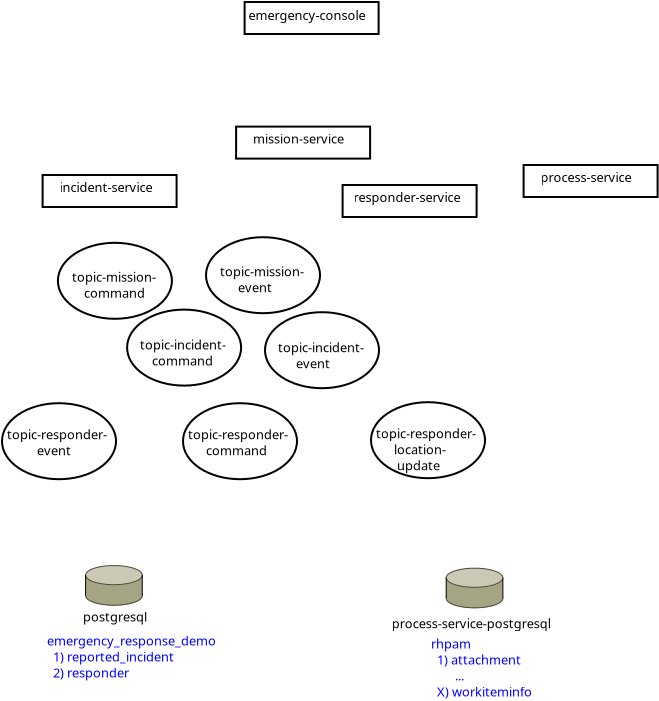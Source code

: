 <?xml version="1.0" encoding="UTF-8"?>
<dia:diagram xmlns:dia="http://www.lysator.liu.se/~alla/dia/">
  <dia:layer name="db_components" visible="true">
    <dia:object type="Cisco - Relational Database" version="1" id="O0">
      <dia:attribute name="obj_pos">
        <dia:point val="7.175,13.8"/>
      </dia:attribute>
      <dia:attribute name="obj_bb">
        <dia:rectangle val="7.175,13.8;10.025,15.8"/>
      </dia:attribute>
      <dia:attribute name="meta">
        <dia:composite type="dict"/>
      </dia:attribute>
      <dia:attribute name="elem_corner">
        <dia:point val="7.175,13.8"/>
      </dia:attribute>
      <dia:attribute name="elem_width">
        <dia:real val="2.849"/>
      </dia:attribute>
      <dia:attribute name="elem_height">
        <dia:real val="2.0"/>
      </dia:attribute>
      <dia:attribute name="line_width">
        <dia:real val="0.1"/>
      </dia:attribute>
      <dia:attribute name="line_colour">
        <dia:color val="#000000"/>
      </dia:attribute>
      <dia:attribute name="fill_colour">
        <dia:color val="#ffffff"/>
      </dia:attribute>
      <dia:attribute name="show_background">
        <dia:boolean val="true"/>
      </dia:attribute>
      <dia:attribute name="line_style">
        <dia:enum val="0"/>
        <dia:real val="1"/>
      </dia:attribute>
      <dia:attribute name="flip_horizontal">
        <dia:boolean val="false"/>
      </dia:attribute>
      <dia:attribute name="flip_vertical">
        <dia:boolean val="false"/>
      </dia:attribute>
      <dia:attribute name="subscale">
        <dia:real val="1"/>
      </dia:attribute>
    </dia:object>
    <dia:object type="Standard - Text" version="1" id="O1">
      <dia:attribute name="obj_pos">
        <dia:point val="7.05,16.6"/>
      </dia:attribute>
      <dia:attribute name="obj_bb">
        <dia:rectangle val="7.05,16.005;10.4,16.753"/>
      </dia:attribute>
      <dia:attribute name="text">
        <dia:composite type="text">
          <dia:attribute name="string">
            <dia:string>#postgresql#</dia:string>
          </dia:attribute>
          <dia:attribute name="font">
            <dia:font family="sans" style="0" name="Helvetica"/>
          </dia:attribute>
          <dia:attribute name="height">
            <dia:real val="0.8"/>
          </dia:attribute>
          <dia:attribute name="pos">
            <dia:point val="7.05,16.6"/>
          </dia:attribute>
          <dia:attribute name="color">
            <dia:color val="#000000"/>
          </dia:attribute>
          <dia:attribute name="alignment">
            <dia:enum val="0"/>
          </dia:attribute>
        </dia:composite>
      </dia:attribute>
      <dia:attribute name="valign">
        <dia:enum val="3"/>
      </dia:attribute>
    </dia:object>
    <dia:object type="Cisco - Relational Database" version="1" id="O2">
      <dia:attribute name="obj_pos">
        <dia:point val="25.205,13.931"/>
      </dia:attribute>
      <dia:attribute name="obj_bb">
        <dia:rectangle val="25.205,13.93;28.055,15.931"/>
      </dia:attribute>
      <dia:attribute name="meta">
        <dia:composite type="dict"/>
      </dia:attribute>
      <dia:attribute name="elem_corner">
        <dia:point val="25.205,13.931"/>
      </dia:attribute>
      <dia:attribute name="elem_width">
        <dia:real val="2.849"/>
      </dia:attribute>
      <dia:attribute name="elem_height">
        <dia:real val="2.0"/>
      </dia:attribute>
      <dia:attribute name="line_width">
        <dia:real val="0.1"/>
      </dia:attribute>
      <dia:attribute name="line_colour">
        <dia:color val="#000000"/>
      </dia:attribute>
      <dia:attribute name="fill_colour">
        <dia:color val="#ffffff"/>
      </dia:attribute>
      <dia:attribute name="show_background">
        <dia:boolean val="true"/>
      </dia:attribute>
      <dia:attribute name="line_style">
        <dia:enum val="0"/>
        <dia:real val="1"/>
      </dia:attribute>
      <dia:attribute name="flip_horizontal">
        <dia:boolean val="false"/>
      </dia:attribute>
      <dia:attribute name="flip_vertical">
        <dia:boolean val="false"/>
      </dia:attribute>
      <dia:attribute name="subscale">
        <dia:real val="1"/>
      </dia:attribute>
    </dia:object>
    <dia:object type="Standard - Text" version="1" id="O3">
      <dia:attribute name="obj_pos">
        <dia:point val="22.48,16.93"/>
      </dia:attribute>
      <dia:attribute name="obj_bb">
        <dia:rectangle val="22.48,16.335;31.045,17.083"/>
      </dia:attribute>
      <dia:attribute name="text">
        <dia:composite type="text">
          <dia:attribute name="string">
            <dia:string>#process-service-postgresql#</dia:string>
          </dia:attribute>
          <dia:attribute name="font">
            <dia:font family="sans" style="0" name="Helvetica"/>
          </dia:attribute>
          <dia:attribute name="height">
            <dia:real val="0.8"/>
          </dia:attribute>
          <dia:attribute name="pos">
            <dia:point val="22.48,16.93"/>
          </dia:attribute>
          <dia:attribute name="color">
            <dia:color val="#000000"/>
          </dia:attribute>
          <dia:attribute name="alignment">
            <dia:enum val="0"/>
          </dia:attribute>
        </dia:composite>
      </dia:attribute>
      <dia:attribute name="valign">
        <dia:enum val="3"/>
      </dia:attribute>
    </dia:object>
  </dia:layer>
  <dia:layer name="db_contents" visible="true">
    <dia:object type="Standard - Text" version="1" id="O4">
      <dia:attribute name="obj_pos">
        <dia:point val="5.25,17.8"/>
      </dia:attribute>
      <dia:attribute name="obj_bb">
        <dia:rectangle val="5.25,17.205;14.22,19.552"/>
      </dia:attribute>
      <dia:attribute name="text">
        <dia:composite type="text">
          <dia:attribute name="string">
            <dia:string>#emergency_response_demo
  1) reported_incident
  2) responder#</dia:string>
          </dia:attribute>
          <dia:attribute name="font">
            <dia:font family="sans" style="0" name="Helvetica"/>
          </dia:attribute>
          <dia:attribute name="height">
            <dia:real val="0.8"/>
          </dia:attribute>
          <dia:attribute name="pos">
            <dia:point val="5.25,17.8"/>
          </dia:attribute>
          <dia:attribute name="color">
            <dia:color val="#0000ff"/>
          </dia:attribute>
          <dia:attribute name="alignment">
            <dia:enum val="0"/>
          </dia:attribute>
        </dia:composite>
      </dia:attribute>
      <dia:attribute name="valign">
        <dia:enum val="3"/>
      </dia:attribute>
    </dia:object>
    <dia:object type="Standard - Text" version="1" id="O5">
      <dia:attribute name="obj_pos">
        <dia:point val="24.45,17.95"/>
      </dia:attribute>
      <dia:attribute name="obj_bb">
        <dia:rectangle val="24.45,17.355;29.938,20.503"/>
      </dia:attribute>
      <dia:attribute name="text">
        <dia:composite type="text">
          <dia:attribute name="string">
            <dia:string>#rhpam
  1) attachment
        ...
  X) workiteminfo#</dia:string>
          </dia:attribute>
          <dia:attribute name="font">
            <dia:font family="sans" style="0" name="Helvetica"/>
          </dia:attribute>
          <dia:attribute name="height">
            <dia:real val="0.8"/>
          </dia:attribute>
          <dia:attribute name="pos">
            <dia:point val="24.45,17.95"/>
          </dia:attribute>
          <dia:attribute name="color">
            <dia:color val="#0000ff"/>
          </dia:attribute>
          <dia:attribute name="alignment">
            <dia:enum val="0"/>
          </dia:attribute>
        </dia:composite>
      </dia:attribute>
      <dia:attribute name="valign">
        <dia:enum val="3"/>
      </dia:attribute>
    </dia:object>
  </dia:layer>
  <dia:layer name="kafka-cluster" visible="true">
    <dia:object type="Standard - Ellipse" version="0" id="O6">
      <dia:attribute name="obj_pos">
        <dia:point val="9.25,1.003"/>
      </dia:attribute>
      <dia:attribute name="obj_bb">
        <dia:rectangle val="9.2,0.953;15,4.853"/>
      </dia:attribute>
      <dia:attribute name="elem_corner">
        <dia:point val="9.25,1.003"/>
      </dia:attribute>
      <dia:attribute name="elem_width">
        <dia:real val="5.7"/>
      </dia:attribute>
      <dia:attribute name="elem_height">
        <dia:real val="3.8"/>
      </dia:attribute>
    </dia:object>
    <dia:object type="Standard - Text" version="1" id="O7">
      <dia:attribute name="obj_pos">
        <dia:point val="9.9,3.003"/>
      </dia:attribute>
      <dia:attribute name="obj_bb">
        <dia:rectangle val="9.9,2.408;14.51,3.955"/>
      </dia:attribute>
      <dia:attribute name="text">
        <dia:composite type="text">
          <dia:attribute name="string">
            <dia:string>#topic-incident-
    command#</dia:string>
          </dia:attribute>
          <dia:attribute name="font">
            <dia:font family="sans" style="0" name="Helvetica"/>
          </dia:attribute>
          <dia:attribute name="height">
            <dia:real val="0.8"/>
          </dia:attribute>
          <dia:attribute name="pos">
            <dia:point val="9.9,3.003"/>
          </dia:attribute>
          <dia:attribute name="color">
            <dia:color val="#000000"/>
          </dia:attribute>
          <dia:attribute name="alignment">
            <dia:enum val="0"/>
          </dia:attribute>
        </dia:composite>
      </dia:attribute>
      <dia:attribute name="valign">
        <dia:enum val="3"/>
      </dia:attribute>
    </dia:object>
    <dia:object type="Standard - Ellipse" version="0" id="O8">
      <dia:attribute name="obj_pos">
        <dia:point val="16.145,1.133"/>
      </dia:attribute>
      <dia:attribute name="obj_bb">
        <dia:rectangle val="16.095,1.083;21.895,4.983"/>
      </dia:attribute>
      <dia:attribute name="elem_corner">
        <dia:point val="16.145,1.133"/>
      </dia:attribute>
      <dia:attribute name="elem_width">
        <dia:real val="5.7"/>
      </dia:attribute>
      <dia:attribute name="elem_height">
        <dia:real val="3.8"/>
      </dia:attribute>
    </dia:object>
    <dia:object type="Standard - Text" version="1" id="O9">
      <dia:attribute name="obj_pos">
        <dia:point val="16.795,3.133"/>
      </dia:attribute>
      <dia:attribute name="obj_bb">
        <dia:rectangle val="16.795,2.538;21.405,4.085"/>
      </dia:attribute>
      <dia:attribute name="text">
        <dia:composite type="text">
          <dia:attribute name="string">
            <dia:string>#topic-incident-
      event#</dia:string>
          </dia:attribute>
          <dia:attribute name="font">
            <dia:font family="sans" style="0" name="Helvetica"/>
          </dia:attribute>
          <dia:attribute name="height">
            <dia:real val="0.8"/>
          </dia:attribute>
          <dia:attribute name="pos">
            <dia:point val="16.795,3.133"/>
          </dia:attribute>
          <dia:attribute name="color">
            <dia:color val="#000000"/>
          </dia:attribute>
          <dia:attribute name="alignment">
            <dia:enum val="0"/>
          </dia:attribute>
        </dia:composite>
      </dia:attribute>
      <dia:attribute name="valign">
        <dia:enum val="3"/>
      </dia:attribute>
    </dia:object>
    <dia:object type="Standard - Ellipse" version="0" id="O10">
      <dia:attribute name="obj_pos">
        <dia:point val="5.79,-2.337"/>
      </dia:attribute>
      <dia:attribute name="obj_bb">
        <dia:rectangle val="5.74,-2.387;11.54,1.513"/>
      </dia:attribute>
      <dia:attribute name="elem_corner">
        <dia:point val="5.79,-2.337"/>
      </dia:attribute>
      <dia:attribute name="elem_width">
        <dia:real val="5.7"/>
      </dia:attribute>
      <dia:attribute name="elem_height">
        <dia:real val="3.8"/>
      </dia:attribute>
    </dia:object>
    <dia:object type="Standard - Text" version="1" id="O11">
      <dia:attribute name="obj_pos">
        <dia:point val="6.49,-0.387"/>
      </dia:attribute>
      <dia:attribute name="obj_bb">
        <dia:rectangle val="6.49,-0.982;10.97,0.565"/>
      </dia:attribute>
      <dia:attribute name="text">
        <dia:composite type="text">
          <dia:attribute name="string">
            <dia:string>#topic-mission-
    command#</dia:string>
          </dia:attribute>
          <dia:attribute name="font">
            <dia:font family="sans" style="0" name="Helvetica"/>
          </dia:attribute>
          <dia:attribute name="height">
            <dia:real val="0.8"/>
          </dia:attribute>
          <dia:attribute name="pos">
            <dia:point val="6.49,-0.387"/>
          </dia:attribute>
          <dia:attribute name="color">
            <dia:color val="#000000"/>
          </dia:attribute>
          <dia:attribute name="alignment">
            <dia:enum val="0"/>
          </dia:attribute>
        </dia:composite>
      </dia:attribute>
      <dia:attribute name="valign">
        <dia:enum val="3"/>
      </dia:attribute>
    </dia:object>
    <dia:object type="Standard - Ellipse" version="0" id="O12">
      <dia:attribute name="obj_pos">
        <dia:point val="13.195,-2.617"/>
      </dia:attribute>
      <dia:attribute name="obj_bb">
        <dia:rectangle val="13.145,-2.667;18.945,1.233"/>
      </dia:attribute>
      <dia:attribute name="elem_corner">
        <dia:point val="13.195,-2.617"/>
      </dia:attribute>
      <dia:attribute name="elem_width">
        <dia:real val="5.7"/>
      </dia:attribute>
      <dia:attribute name="elem_height">
        <dia:real val="3.8"/>
      </dia:attribute>
    </dia:object>
    <dia:object type="Standard - Text" version="1" id="O13">
      <dia:attribute name="obj_pos">
        <dia:point val="13.895,-0.667"/>
      </dia:attribute>
      <dia:attribute name="obj_bb">
        <dia:rectangle val="13.895,-1.281;18.394,0.322"/>
      </dia:attribute>
      <dia:attribute name="text">
        <dia:composite type="text">
          <dia:attribute name="string">
            <dia:string>#topic-mission-
      event#</dia:string>
          </dia:attribute>
          <dia:attribute name="font">
            <dia:font family="sans" style="0" name="Helvetica"/>
          </dia:attribute>
          <dia:attribute name="height">
            <dia:real val="0.8"/>
          </dia:attribute>
          <dia:attribute name="pos">
            <dia:point val="13.895,-0.667"/>
          </dia:attribute>
          <dia:attribute name="color">
            <dia:color val="#000000"/>
          </dia:attribute>
          <dia:attribute name="alignment">
            <dia:enum val="0"/>
          </dia:attribute>
        </dia:composite>
      </dia:attribute>
      <dia:attribute name="valign">
        <dia:enum val="3"/>
      </dia:attribute>
    </dia:object>
    <dia:object type="Standard - Ellipse" version="0" id="O14">
      <dia:attribute name="obj_pos">
        <dia:point val="2.995,5.683"/>
      </dia:attribute>
      <dia:attribute name="obj_bb">
        <dia:rectangle val="2.945,5.633;8.745,9.533"/>
      </dia:attribute>
      <dia:attribute name="elem_corner">
        <dia:point val="2.995,5.683"/>
      </dia:attribute>
      <dia:attribute name="elem_width">
        <dia:real val="5.7"/>
      </dia:attribute>
      <dia:attribute name="elem_height">
        <dia:real val="3.8"/>
      </dia:attribute>
    </dia:object>
    <dia:object type="Standard - Text" version="1" id="O15">
      <dia:attribute name="obj_pos">
        <dia:point val="3.245,7.483"/>
      </dia:attribute>
      <dia:attribute name="obj_bb">
        <dia:rectangle val="3.245,6.869;8.509,8.472"/>
      </dia:attribute>
      <dia:attribute name="text">
        <dia:composite type="text">
          <dia:attribute name="string">
            <dia:string>#topic-responder-
          event#</dia:string>
          </dia:attribute>
          <dia:attribute name="font">
            <dia:font family="sans" style="0" name="Helvetica"/>
          </dia:attribute>
          <dia:attribute name="height">
            <dia:real val="0.8"/>
          </dia:attribute>
          <dia:attribute name="pos">
            <dia:point val="3.245,7.483"/>
          </dia:attribute>
          <dia:attribute name="color">
            <dia:color val="#000000"/>
          </dia:attribute>
          <dia:attribute name="alignment">
            <dia:enum val="0"/>
          </dia:attribute>
        </dia:composite>
      </dia:attribute>
      <dia:attribute name="valign">
        <dia:enum val="3"/>
      </dia:attribute>
    </dia:object>
    <dia:object type="Standard - Ellipse" version="0" id="O16">
      <dia:attribute name="obj_pos">
        <dia:point val="12.045,5.683"/>
      </dia:attribute>
      <dia:attribute name="obj_bb">
        <dia:rectangle val="11.995,5.633;17.795,9.533"/>
      </dia:attribute>
      <dia:attribute name="elem_corner">
        <dia:point val="12.045,5.683"/>
      </dia:attribute>
      <dia:attribute name="elem_width">
        <dia:real val="5.7"/>
      </dia:attribute>
      <dia:attribute name="elem_height">
        <dia:real val="3.8"/>
      </dia:attribute>
    </dia:object>
    <dia:object type="Standard - Text" version="1" id="O17">
      <dia:attribute name="obj_pos">
        <dia:point val="12.295,7.483"/>
      </dia:attribute>
      <dia:attribute name="obj_bb">
        <dia:rectangle val="12.295,6.869;17.559,8.472"/>
      </dia:attribute>
      <dia:attribute name="text">
        <dia:composite type="text">
          <dia:attribute name="string">
            <dia:string>#topic-responder-
      command#</dia:string>
          </dia:attribute>
          <dia:attribute name="font">
            <dia:font family="sans" style="0" name="Helvetica"/>
          </dia:attribute>
          <dia:attribute name="height">
            <dia:real val="0.8"/>
          </dia:attribute>
          <dia:attribute name="pos">
            <dia:point val="12.295,7.483"/>
          </dia:attribute>
          <dia:attribute name="color">
            <dia:color val="#000000"/>
          </dia:attribute>
          <dia:attribute name="alignment">
            <dia:enum val="0"/>
          </dia:attribute>
        </dia:composite>
      </dia:attribute>
      <dia:attribute name="valign">
        <dia:enum val="3"/>
      </dia:attribute>
    </dia:object>
    <dia:object type="Standard - Ellipse" version="0" id="O18">
      <dia:attribute name="obj_pos">
        <dia:point val="21.445,5.633"/>
      </dia:attribute>
      <dia:attribute name="obj_bb">
        <dia:rectangle val="21.395,5.583;27.195,9.483"/>
      </dia:attribute>
      <dia:attribute name="elem_corner">
        <dia:point val="21.445,5.633"/>
      </dia:attribute>
      <dia:attribute name="elem_width">
        <dia:real val="5.7"/>
      </dia:attribute>
      <dia:attribute name="elem_height">
        <dia:real val="3.8"/>
      </dia:attribute>
    </dia:object>
    <dia:object type="Standard - Text" version="1" id="O19">
      <dia:attribute name="obj_pos">
        <dia:point val="21.695,7.433"/>
      </dia:attribute>
      <dia:attribute name="obj_bb">
        <dia:rectangle val="21.695,6.819;26.959,9.222"/>
      </dia:attribute>
      <dia:attribute name="text">
        <dia:composite type="text">
          <dia:attribute name="string">
            <dia:string>#topic-responder-
      location-
       update#</dia:string>
          </dia:attribute>
          <dia:attribute name="font">
            <dia:font family="sans" style="0" name="Helvetica"/>
          </dia:attribute>
          <dia:attribute name="height">
            <dia:real val="0.8"/>
          </dia:attribute>
          <dia:attribute name="pos">
            <dia:point val="21.695,7.433"/>
          </dia:attribute>
          <dia:attribute name="color">
            <dia:color val="#000000"/>
          </dia:attribute>
          <dia:attribute name="alignment">
            <dia:enum val="0"/>
          </dia:attribute>
        </dia:composite>
      </dia:attribute>
      <dia:attribute name="valign">
        <dia:enum val="3"/>
      </dia:attribute>
    </dia:object>
  </dia:layer>
  <dia:layer name="mission-service" visible="true">
    <dia:object type="Standard - Box" version="0" id="O20">
      <dia:attribute name="obj_pos">
        <dia:point val="14.7,-8.147"/>
      </dia:attribute>
      <dia:attribute name="obj_bb">
        <dia:rectangle val="14.65,-8.197;21.45,-6.497"/>
      </dia:attribute>
      <dia:attribute name="elem_corner">
        <dia:point val="14.7,-8.147"/>
      </dia:attribute>
      <dia:attribute name="elem_width">
        <dia:real val="6.7"/>
      </dia:attribute>
      <dia:attribute name="elem_height">
        <dia:real val="1.6"/>
      </dia:attribute>
      <dia:attribute name="border_width">
        <dia:real val="0.1"/>
      </dia:attribute>
      <dia:attribute name="show_background">
        <dia:boolean val="false"/>
      </dia:attribute>
    </dia:object>
    <dia:object type="Standard - Text" version="1" id="O21">
      <dia:attribute name="obj_pos">
        <dia:point val="15.55,-7.297"/>
      </dia:attribute>
      <dia:attribute name="obj_bb">
        <dia:rectangle val="15.55,-7.892;20.515,-7.145"/>
      </dia:attribute>
      <dia:attribute name="text">
        <dia:composite type="text">
          <dia:attribute name="string">
            <dia:string>#mission-service#</dia:string>
          </dia:attribute>
          <dia:attribute name="font">
            <dia:font family="sans" style="0" name="Helvetica"/>
          </dia:attribute>
          <dia:attribute name="height">
            <dia:real val="0.8"/>
          </dia:attribute>
          <dia:attribute name="pos">
            <dia:point val="15.55,-7.297"/>
          </dia:attribute>
          <dia:attribute name="color">
            <dia:color val="#000000"/>
          </dia:attribute>
          <dia:attribute name="alignment">
            <dia:enum val="0"/>
          </dia:attribute>
        </dia:composite>
      </dia:attribute>
      <dia:attribute name="valign">
        <dia:enum val="3"/>
      </dia:attribute>
    </dia:object>
  </dia:layer>
  <dia:layer name="incident-service" visible="true">
    <dia:object type="Standard - Text" version="1" id="O22">
      <dia:attribute name="obj_pos">
        <dia:point val="16.3,-5.547"/>
      </dia:attribute>
      <dia:attribute name="obj_bb">
        <dia:rectangle val="16.3,-6.142;16.3,-5.395"/>
      </dia:attribute>
      <dia:attribute name="text">
        <dia:composite type="text">
          <dia:attribute name="string">
            <dia:string>##</dia:string>
          </dia:attribute>
          <dia:attribute name="font">
            <dia:font family="sans" style="0" name="Helvetica"/>
          </dia:attribute>
          <dia:attribute name="height">
            <dia:real val="0.8"/>
          </dia:attribute>
          <dia:attribute name="pos">
            <dia:point val="16.3,-5.547"/>
          </dia:attribute>
          <dia:attribute name="color">
            <dia:color val="#000000"/>
          </dia:attribute>
          <dia:attribute name="alignment">
            <dia:enum val="0"/>
          </dia:attribute>
        </dia:composite>
      </dia:attribute>
      <dia:attribute name="valign">
        <dia:enum val="3"/>
      </dia:attribute>
    </dia:object>
    <dia:object type="Standard - Box" version="0" id="O23">
      <dia:attribute name="obj_pos">
        <dia:point val="5.025,-5.727"/>
      </dia:attribute>
      <dia:attribute name="obj_bb">
        <dia:rectangle val="4.975,-5.777;11.775,-4.077"/>
      </dia:attribute>
      <dia:attribute name="elem_corner">
        <dia:point val="5.025,-5.727"/>
      </dia:attribute>
      <dia:attribute name="elem_width">
        <dia:real val="6.7"/>
      </dia:attribute>
      <dia:attribute name="elem_height">
        <dia:real val="1.6"/>
      </dia:attribute>
      <dia:attribute name="border_width">
        <dia:real val="0.1"/>
      </dia:attribute>
      <dia:attribute name="show_background">
        <dia:boolean val="false"/>
      </dia:attribute>
    </dia:object>
    <dia:object type="Standard - Text" version="1" id="O24">
      <dia:attribute name="obj_pos">
        <dia:point val="6.625,-3.127"/>
      </dia:attribute>
      <dia:attribute name="obj_bb">
        <dia:rectangle val="6.625,-3.722;6.625,-2.975"/>
      </dia:attribute>
      <dia:attribute name="text">
        <dia:composite type="text">
          <dia:attribute name="string">
            <dia:string>##</dia:string>
          </dia:attribute>
          <dia:attribute name="font">
            <dia:font family="sans" style="0" name="Helvetica"/>
          </dia:attribute>
          <dia:attribute name="height">
            <dia:real val="0.8"/>
          </dia:attribute>
          <dia:attribute name="pos">
            <dia:point val="6.625,-3.127"/>
          </dia:attribute>
          <dia:attribute name="color">
            <dia:color val="#000000"/>
          </dia:attribute>
          <dia:attribute name="alignment">
            <dia:enum val="0"/>
          </dia:attribute>
        </dia:composite>
      </dia:attribute>
      <dia:attribute name="valign">
        <dia:enum val="3"/>
      </dia:attribute>
    </dia:object>
    <dia:object type="Standard - Text" version="1" id="O25">
      <dia:attribute name="obj_pos">
        <dia:point val="5.875,-4.877"/>
      </dia:attribute>
      <dia:attribute name="obj_bb">
        <dia:rectangle val="5.875,-5.472;10.97,-4.725"/>
      </dia:attribute>
      <dia:attribute name="text">
        <dia:composite type="text">
          <dia:attribute name="string">
            <dia:string>#incident-service#</dia:string>
          </dia:attribute>
          <dia:attribute name="font">
            <dia:font family="sans" style="0" name="Helvetica"/>
          </dia:attribute>
          <dia:attribute name="height">
            <dia:real val="0.8"/>
          </dia:attribute>
          <dia:attribute name="pos">
            <dia:point val="5.875,-4.877"/>
          </dia:attribute>
          <dia:attribute name="color">
            <dia:color val="#000000"/>
          </dia:attribute>
          <dia:attribute name="alignment">
            <dia:enum val="0"/>
          </dia:attribute>
        </dia:composite>
      </dia:attribute>
      <dia:attribute name="valign">
        <dia:enum val="3"/>
      </dia:attribute>
    </dia:object>
  </dia:layer>
  <dia:layer name="responder-service" visible="true">
    <dia:object type="Standard - Box" version="0" id="O26">
      <dia:attribute name="obj_pos">
        <dia:point val="20.025,-5.227"/>
      </dia:attribute>
      <dia:attribute name="obj_bb">
        <dia:rectangle val="19.975,-5.277;26.775,-3.577"/>
      </dia:attribute>
      <dia:attribute name="elem_corner">
        <dia:point val="20.025,-5.227"/>
      </dia:attribute>
      <dia:attribute name="elem_width">
        <dia:real val="6.7"/>
      </dia:attribute>
      <dia:attribute name="elem_height">
        <dia:real val="1.6"/>
      </dia:attribute>
      <dia:attribute name="border_width">
        <dia:real val="0.1"/>
      </dia:attribute>
      <dia:attribute name="show_background">
        <dia:boolean val="false"/>
      </dia:attribute>
    </dia:object>
    <dia:object type="Standard - Text" version="1" id="O27">
      <dia:attribute name="obj_pos">
        <dia:point val="20.575,-4.377"/>
      </dia:attribute>
      <dia:attribute name="obj_bb">
        <dia:rectangle val="20.575,-4.972;26.305,-4.225"/>
      </dia:attribute>
      <dia:attribute name="text">
        <dia:composite type="text">
          <dia:attribute name="string">
            <dia:string>#responder-service#</dia:string>
          </dia:attribute>
          <dia:attribute name="font">
            <dia:font family="sans" style="0" name="Helvetica"/>
          </dia:attribute>
          <dia:attribute name="height">
            <dia:real val="0.8"/>
          </dia:attribute>
          <dia:attribute name="pos">
            <dia:point val="20.575,-4.377"/>
          </dia:attribute>
          <dia:attribute name="color">
            <dia:color val="#000000"/>
          </dia:attribute>
          <dia:attribute name="alignment">
            <dia:enum val="0"/>
          </dia:attribute>
        </dia:composite>
      </dia:attribute>
      <dia:attribute name="valign">
        <dia:enum val="3"/>
      </dia:attribute>
    </dia:object>
  </dia:layer>
  <dia:layer name="process-service" visible="true">
    <dia:object type="Standard - Box" version="0" id="O28">
      <dia:attribute name="obj_pos">
        <dia:point val="29.075,-6.227"/>
      </dia:attribute>
      <dia:attribute name="obj_bb">
        <dia:rectangle val="29.025,-6.277;35.825,-4.577"/>
      </dia:attribute>
      <dia:attribute name="elem_corner">
        <dia:point val="29.075,-6.227"/>
      </dia:attribute>
      <dia:attribute name="elem_width">
        <dia:real val="6.7"/>
      </dia:attribute>
      <dia:attribute name="elem_height">
        <dia:real val="1.6"/>
      </dia:attribute>
      <dia:attribute name="border_width">
        <dia:real val="0.1"/>
      </dia:attribute>
      <dia:attribute name="show_background">
        <dia:boolean val="false"/>
      </dia:attribute>
    </dia:object>
    <dia:object type="Standard - Text" version="1" id="O29">
      <dia:attribute name="obj_pos">
        <dia:point val="30.675,-3.627"/>
      </dia:attribute>
      <dia:attribute name="obj_bb">
        <dia:rectangle val="30.675,-4.222;30.675,-3.475"/>
      </dia:attribute>
      <dia:attribute name="text">
        <dia:composite type="text">
          <dia:attribute name="string">
            <dia:string>##</dia:string>
          </dia:attribute>
          <dia:attribute name="font">
            <dia:font family="sans" style="0" name="Helvetica"/>
          </dia:attribute>
          <dia:attribute name="height">
            <dia:real val="0.8"/>
          </dia:attribute>
          <dia:attribute name="pos">
            <dia:point val="30.675,-3.627"/>
          </dia:attribute>
          <dia:attribute name="color">
            <dia:color val="#000000"/>
          </dia:attribute>
          <dia:attribute name="alignment">
            <dia:enum val="0"/>
          </dia:attribute>
        </dia:composite>
      </dia:attribute>
      <dia:attribute name="valign">
        <dia:enum val="3"/>
      </dia:attribute>
    </dia:object>
    <dia:object type="Standard - Text" version="1" id="O30">
      <dia:attribute name="obj_pos">
        <dia:point val="29.925,-5.377"/>
      </dia:attribute>
      <dia:attribute name="obj_bb">
        <dia:rectangle val="29.925,-5.972;34.91,-5.225"/>
      </dia:attribute>
      <dia:attribute name="text">
        <dia:composite type="text">
          <dia:attribute name="string">
            <dia:string>#process-service#</dia:string>
          </dia:attribute>
          <dia:attribute name="font">
            <dia:font family="sans" style="0" name="Helvetica"/>
          </dia:attribute>
          <dia:attribute name="height">
            <dia:real val="0.8"/>
          </dia:attribute>
          <dia:attribute name="pos">
            <dia:point val="29.925,-5.377"/>
          </dia:attribute>
          <dia:attribute name="color">
            <dia:color val="#000000"/>
          </dia:attribute>
          <dia:attribute name="alignment">
            <dia:enum val="0"/>
          </dia:attribute>
        </dia:composite>
      </dia:attribute>
      <dia:attribute name="valign">
        <dia:enum val="3"/>
      </dia:attribute>
    </dia:object>
  </dia:layer>
  <dia:layer name="emergency-console" visible="true" active="true">
    <dia:object type="Standard - Box" version="0" id="O31">
      <dia:attribute name="obj_pos">
        <dia:point val="15.125,-14.377"/>
      </dia:attribute>
      <dia:attribute name="obj_bb">
        <dia:rectangle val="15.075,-14.428;21.875,-12.727"/>
      </dia:attribute>
      <dia:attribute name="elem_corner">
        <dia:point val="15.125,-14.377"/>
      </dia:attribute>
      <dia:attribute name="elem_width">
        <dia:real val="6.7"/>
      </dia:attribute>
      <dia:attribute name="elem_height">
        <dia:real val="1.6"/>
      </dia:attribute>
      <dia:attribute name="border_width">
        <dia:real val="0.1"/>
      </dia:attribute>
      <dia:attribute name="show_background">
        <dia:boolean val="false"/>
      </dia:attribute>
    </dia:object>
    <dia:object type="Standard - Text" version="1" id="O32">
      <dia:attribute name="obj_pos">
        <dia:point val="15.325,-13.477"/>
      </dia:attribute>
      <dia:attribute name="obj_bb">
        <dia:rectangle val="15.325,-14.072;21.598,-13.325"/>
      </dia:attribute>
      <dia:attribute name="text">
        <dia:composite type="text">
          <dia:attribute name="string">
            <dia:string>#emergency-console#</dia:string>
          </dia:attribute>
          <dia:attribute name="font">
            <dia:font family="sans" style="0" name="Helvetica"/>
          </dia:attribute>
          <dia:attribute name="height">
            <dia:real val="0.8"/>
          </dia:attribute>
          <dia:attribute name="pos">
            <dia:point val="15.325,-13.477"/>
          </dia:attribute>
          <dia:attribute name="color">
            <dia:color val="#000000"/>
          </dia:attribute>
          <dia:attribute name="alignment">
            <dia:enum val="0"/>
          </dia:attribute>
        </dia:composite>
      </dia:attribute>
      <dia:attribute name="valign">
        <dia:enum val="3"/>
      </dia:attribute>
    </dia:object>
  </dia:layer>
</dia:diagram>
